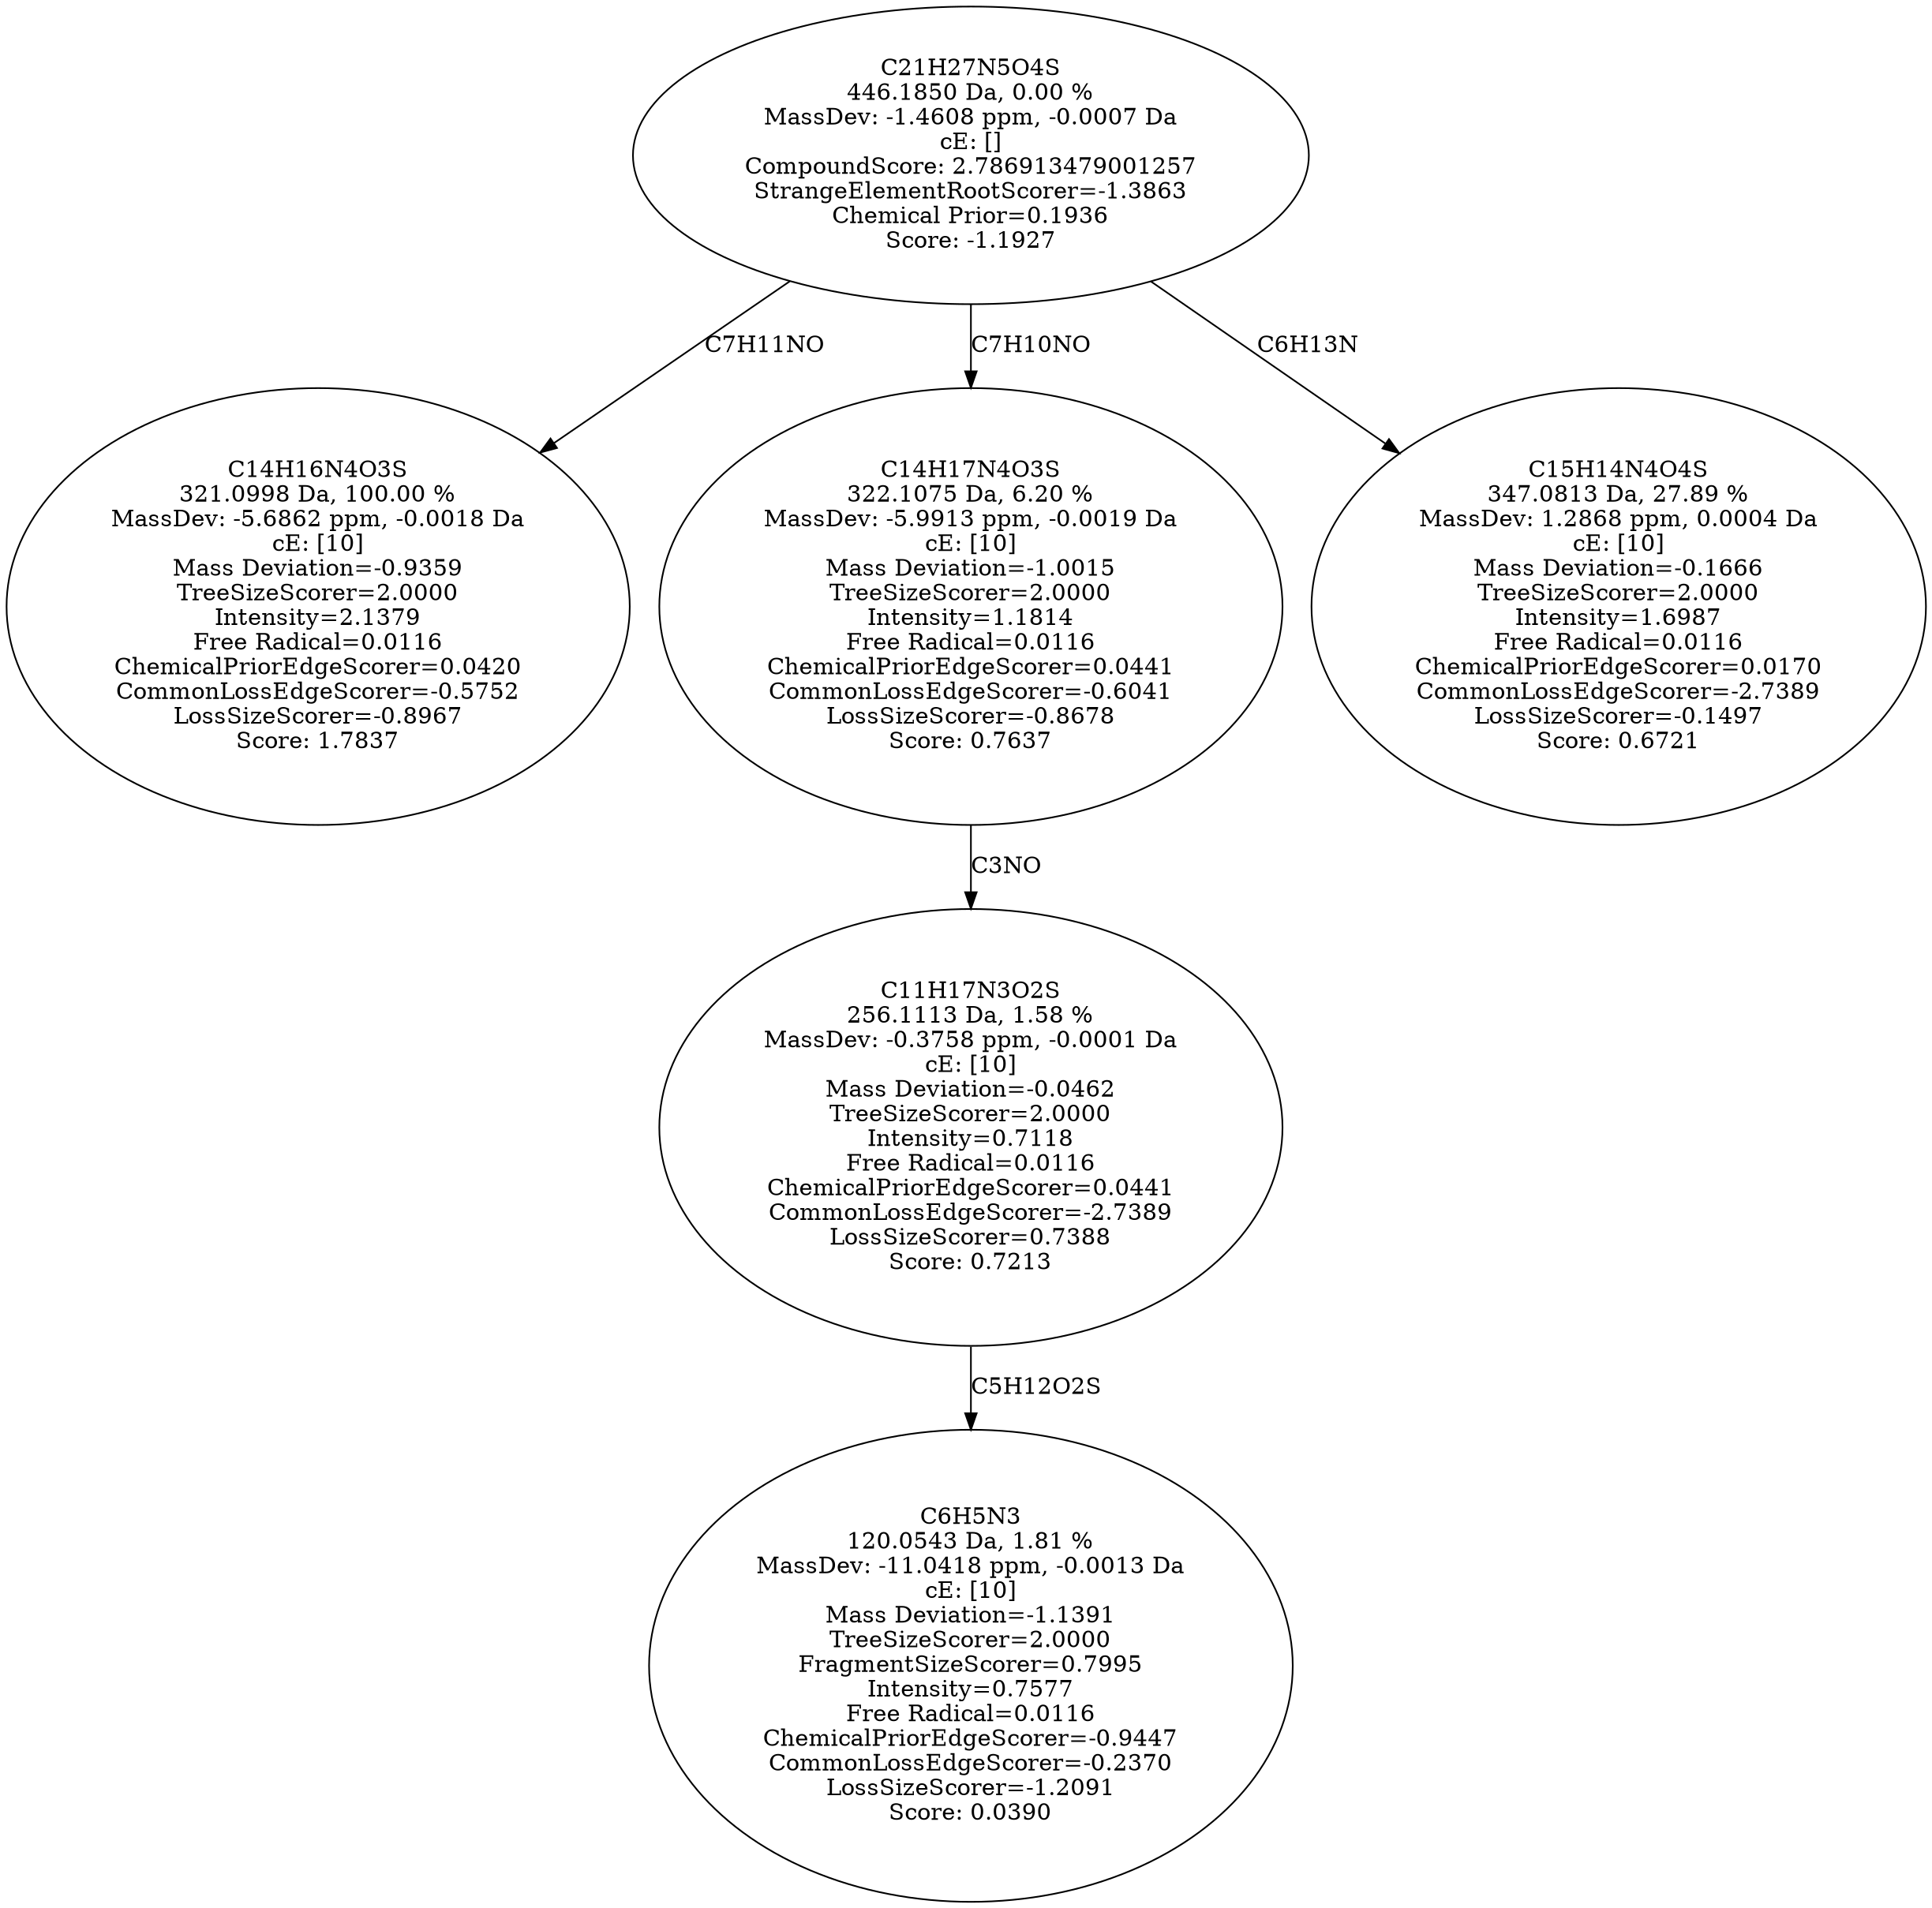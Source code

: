 strict digraph {
v1 [label="C14H16N4O3S\n321.0998 Da, 100.00 %\nMassDev: -5.6862 ppm, -0.0018 Da\ncE: [10]\nMass Deviation=-0.9359\nTreeSizeScorer=2.0000\nIntensity=2.1379\nFree Radical=0.0116\nChemicalPriorEdgeScorer=0.0420\nCommonLossEdgeScorer=-0.5752\nLossSizeScorer=-0.8967\nScore: 1.7837"];
v2 [label="C6H5N3\n120.0543 Da, 1.81 %\nMassDev: -11.0418 ppm, -0.0013 Da\ncE: [10]\nMass Deviation=-1.1391\nTreeSizeScorer=2.0000\nFragmentSizeScorer=0.7995\nIntensity=0.7577\nFree Radical=0.0116\nChemicalPriorEdgeScorer=-0.9447\nCommonLossEdgeScorer=-0.2370\nLossSizeScorer=-1.2091\nScore: 0.0390"];
v3 [label="C11H17N3O2S\n256.1113 Da, 1.58 %\nMassDev: -0.3758 ppm, -0.0001 Da\ncE: [10]\nMass Deviation=-0.0462\nTreeSizeScorer=2.0000\nIntensity=0.7118\nFree Radical=0.0116\nChemicalPriorEdgeScorer=0.0441\nCommonLossEdgeScorer=-2.7389\nLossSizeScorer=0.7388\nScore: 0.7213"];
v4 [label="C14H17N4O3S\n322.1075 Da, 6.20 %\nMassDev: -5.9913 ppm, -0.0019 Da\ncE: [10]\nMass Deviation=-1.0015\nTreeSizeScorer=2.0000\nIntensity=1.1814\nFree Radical=0.0116\nChemicalPriorEdgeScorer=0.0441\nCommonLossEdgeScorer=-0.6041\nLossSizeScorer=-0.8678\nScore: 0.7637"];
v5 [label="C15H14N4O4S\n347.0813 Da, 27.89 %\nMassDev: 1.2868 ppm, 0.0004 Da\ncE: [10]\nMass Deviation=-0.1666\nTreeSizeScorer=2.0000\nIntensity=1.6987\nFree Radical=0.0116\nChemicalPriorEdgeScorer=0.0170\nCommonLossEdgeScorer=-2.7389\nLossSizeScorer=-0.1497\nScore: 0.6721"];
v6 [label="C21H27N5O4S\n446.1850 Da, 0.00 %\nMassDev: -1.4608 ppm, -0.0007 Da\ncE: []\nCompoundScore: 2.786913479001257\nStrangeElementRootScorer=-1.3863\nChemical Prior=0.1936\nScore: -1.1927"];
v6 -> v1 [label="C7H11NO"];
v3 -> v2 [label="C5H12O2S"];
v4 -> v3 [label="C3NO"];
v6 -> v4 [label="C7H10NO"];
v6 -> v5 [label="C6H13N"];
}
